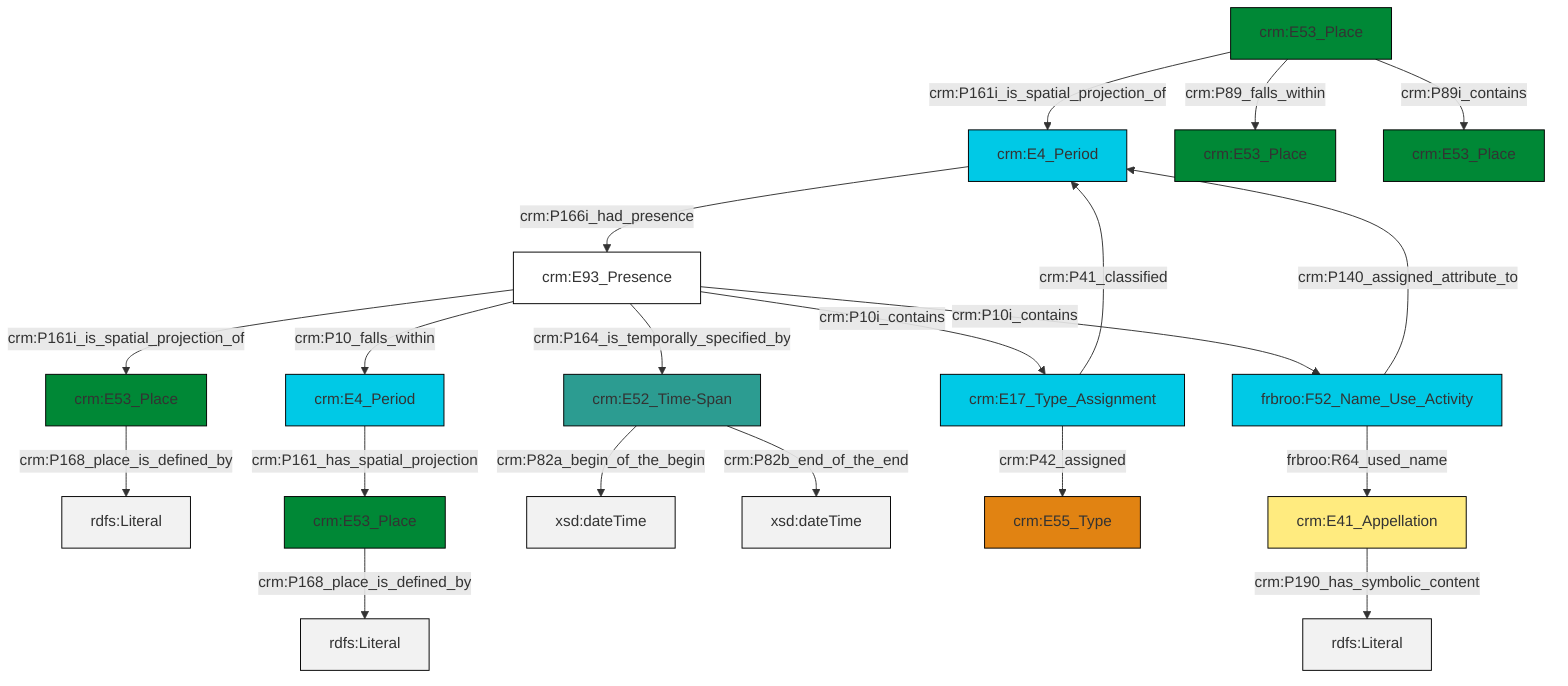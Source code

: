 graph TD
classDef Literal fill:#f2f2f2,stroke:#000000;
classDef CRM_Entity fill:#FFFFFF,stroke:#000000;
classDef Temporal_Entity fill:#00C9E6, stroke:#000000;
classDef Type fill:#E18312, stroke:#000000;
classDef Time-Span fill:#2C9C91, stroke:#000000;
classDef Appellation fill:#FFEB7F, stroke:#000000;
classDef Place fill:#008836, stroke:#000000;
classDef Persistent_Item fill:#B266B2, stroke:#000000;
classDef Conceptual_Object fill:#FFD700, stroke:#000000;
classDef Physical_Thing fill:#D2B48C, stroke:#000000;
classDef Actor fill:#f58aad, stroke:#000000;
classDef PC_Classes fill:#4ce600, stroke:#000000;
classDef Multi fill:#cccccc,stroke:#000000;

0["crm:E53_Place"]:::Place -->|crm:P168_place_is_defined_by| 1[rdfs:Literal]:::Literal
4["crm:E4_Period"]:::Temporal_Entity -->|crm:P161_has_spatial_projection| 5["crm:E53_Place"]:::Place
7["crm:E52_Time-Span"]:::Time-Span -->|crm:P82a_begin_of_the_begin| 8[xsd:dateTime]:::Literal
7["crm:E52_Time-Span"]:::Time-Span -->|crm:P82b_end_of_the_end| 9[xsd:dateTime]:::Literal
10["crm:E17_Type_Assignment"]:::Temporal_Entity -->|crm:P42_assigned| 11["crm:E55_Type"]:::Type
2["crm:E53_Place"]:::Place -->|crm:P161i_is_spatial_projection_of| 12["crm:E4_Period"]:::Temporal_Entity
14["frbroo:F52_Name_Use_Activity"]:::Temporal_Entity -->|crm:P140_assigned_attribute_to| 12["crm:E4_Period"]:::Temporal_Entity
17["crm:E93_Presence"]:::CRM_Entity -->|crm:P161i_is_spatial_projection_of| 0["crm:E53_Place"]:::Place
2["crm:E53_Place"]:::Place -->|crm:P89i_contains| 18["crm:E53_Place"]:::Place
17["crm:E93_Presence"]:::CRM_Entity -->|crm:P10_falls_within| 4["crm:E4_Period"]:::Temporal_Entity
17["crm:E93_Presence"]:::CRM_Entity -->|crm:P164_is_temporally_specified_by| 7["crm:E52_Time-Span"]:::Time-Span
14["frbroo:F52_Name_Use_Activity"]:::Temporal_Entity -->|frbroo:R64_used_name| 19["crm:E41_Appellation"]:::Appellation
17["crm:E93_Presence"]:::CRM_Entity -->|crm:P10i_contains| 10["crm:E17_Type_Assignment"]:::Temporal_Entity
10["crm:E17_Type_Assignment"]:::Temporal_Entity -->|crm:P41_classified| 12["crm:E4_Period"]:::Temporal_Entity
12["crm:E4_Period"]:::Temporal_Entity -->|crm:P166i_had_presence| 17["crm:E93_Presence"]:::CRM_Entity
2["crm:E53_Place"]:::Place -->|crm:P89_falls_within| 15["crm:E53_Place"]:::Place
5["crm:E53_Place"]:::Place -->|crm:P168_place_is_defined_by| 26[rdfs:Literal]:::Literal
17["crm:E93_Presence"]:::CRM_Entity -->|crm:P10i_contains| 14["frbroo:F52_Name_Use_Activity"]:::Temporal_Entity
19["crm:E41_Appellation"]:::Appellation -->|crm:P190_has_symbolic_content| 30[rdfs:Literal]:::Literal